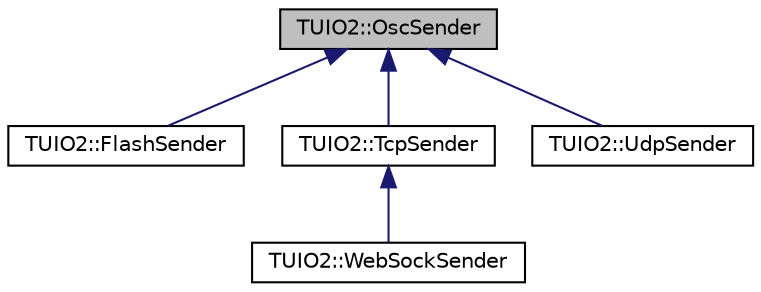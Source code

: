 digraph "TUIO2::OscSender"
{
 // LATEX_PDF_SIZE
  edge [fontname="Helvetica",fontsize="10",labelfontname="Helvetica",labelfontsize="10"];
  node [fontname="Helvetica",fontsize="10",shape=record];
  Node1 [label="TUIO2::OscSender",height=0.2,width=0.4,color="black", fillcolor="grey75", style="filled", fontcolor="black",tooltip=" "];
  Node1 -> Node2 [dir="back",color="midnightblue",fontsize="10",style="solid",fontname="Helvetica"];
  Node2 [label="TUIO2::FlashSender",height=0.2,width=0.4,color="black", fillcolor="white", style="filled",URL="$classTUIO2_1_1FlashSender.html",tooltip=" "];
  Node1 -> Node3 [dir="back",color="midnightblue",fontsize="10",style="solid",fontname="Helvetica"];
  Node3 [label="TUIO2::TcpSender",height=0.2,width=0.4,color="black", fillcolor="white", style="filled",URL="$classTUIO2_1_1TcpSender.html",tooltip=" "];
  Node3 -> Node4 [dir="back",color="midnightblue",fontsize="10",style="solid",fontname="Helvetica"];
  Node4 [label="TUIO2::WebSockSender",height=0.2,width=0.4,color="black", fillcolor="white", style="filled",URL="$classTUIO2_1_1WebSockSender.html",tooltip=" "];
  Node1 -> Node5 [dir="back",color="midnightblue",fontsize="10",style="solid",fontname="Helvetica"];
  Node5 [label="TUIO2::UdpSender",height=0.2,width=0.4,color="black", fillcolor="white", style="filled",URL="$classTUIO2_1_1UdpSender.html",tooltip=" "];
}
